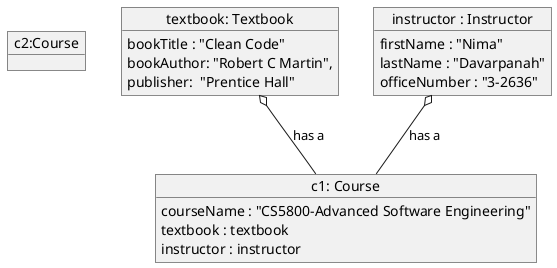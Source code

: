 @startuml
'https://plantuml.com/object-diagram

object "c2:Course" as c2 {

}

object "c1: Course" as course{
courseName : "CS5800-Advanced Software Engineering"
textbook : textbook
instructor : instructor
}

object "textbook: Textbook" as textbook {
bookTitle : "Clean Code"
bookAuthor: "Robert C Martin",
publisher:  "Prentice Hall"
}

object "instructor : Instructor" as instructor {
firstName : "Nima"
lastName : "Davarpanah"
officeNumber : "3-2636"
}

instructor o-- course   : has a
textbook o-- course : has a


@enduml
